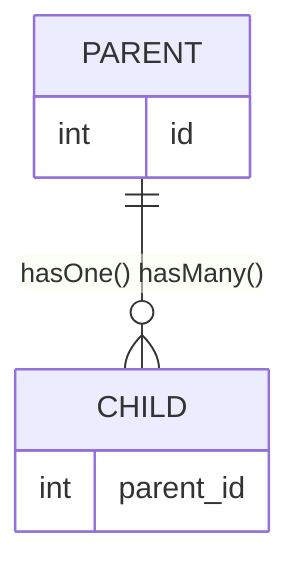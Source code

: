 erDiagram
    PARENT ||--o{ CHILD : "hasOne() hasMany()"
    CHILD {
        int parent_id
    }
    PARENT {
        int id
    }